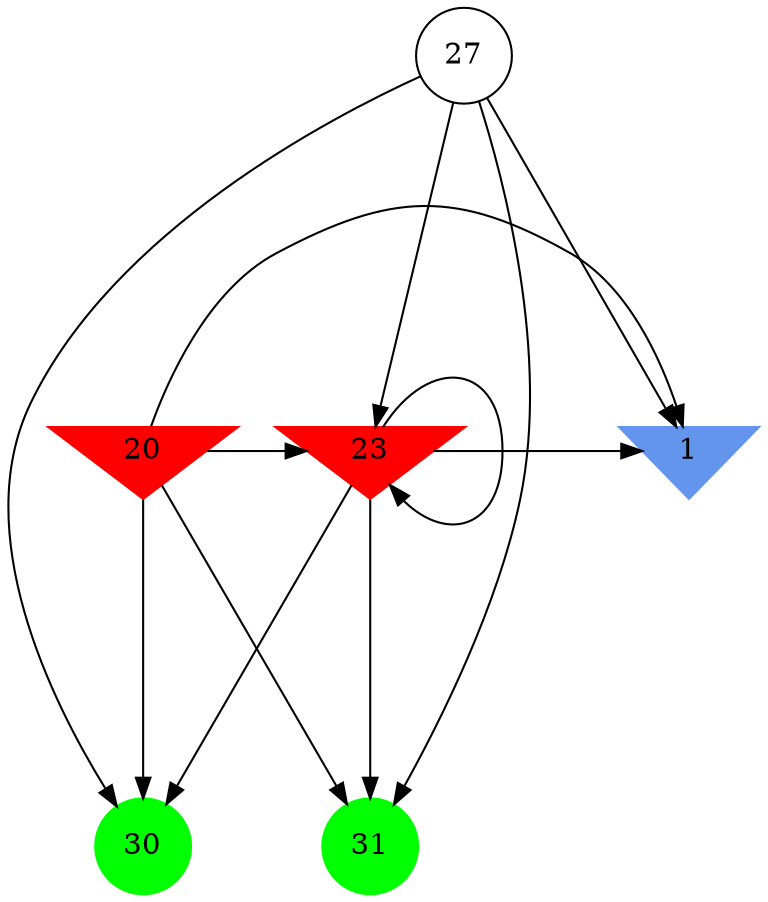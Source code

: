 digraph brain {
	ranksep=2.0;
	1 [shape=invtriangle,style=filled,color=cornflowerblue];
	20 [shape=invtriangle,style=filled,color=red];
	23 [shape=invtriangle,style=filled,color=red];
	27 [shape=circle,color=black];
	30 [shape=circle,style=filled,color=green];
	31 [shape=circle,style=filled,color=green];
	27	->	31;
	27	->	1;
	27	->	23;
	27	->	30;
	20	->	31;
	20	->	1;
	20	->	23;
	20	->	30;
	23	->	31;
	23	->	1;
	23	->	23;
	23	->	30;
	{ rank=same; 1; 20; 23; }
	{ rank=same; 27; }
	{ rank=same; 30; 31; }
}

